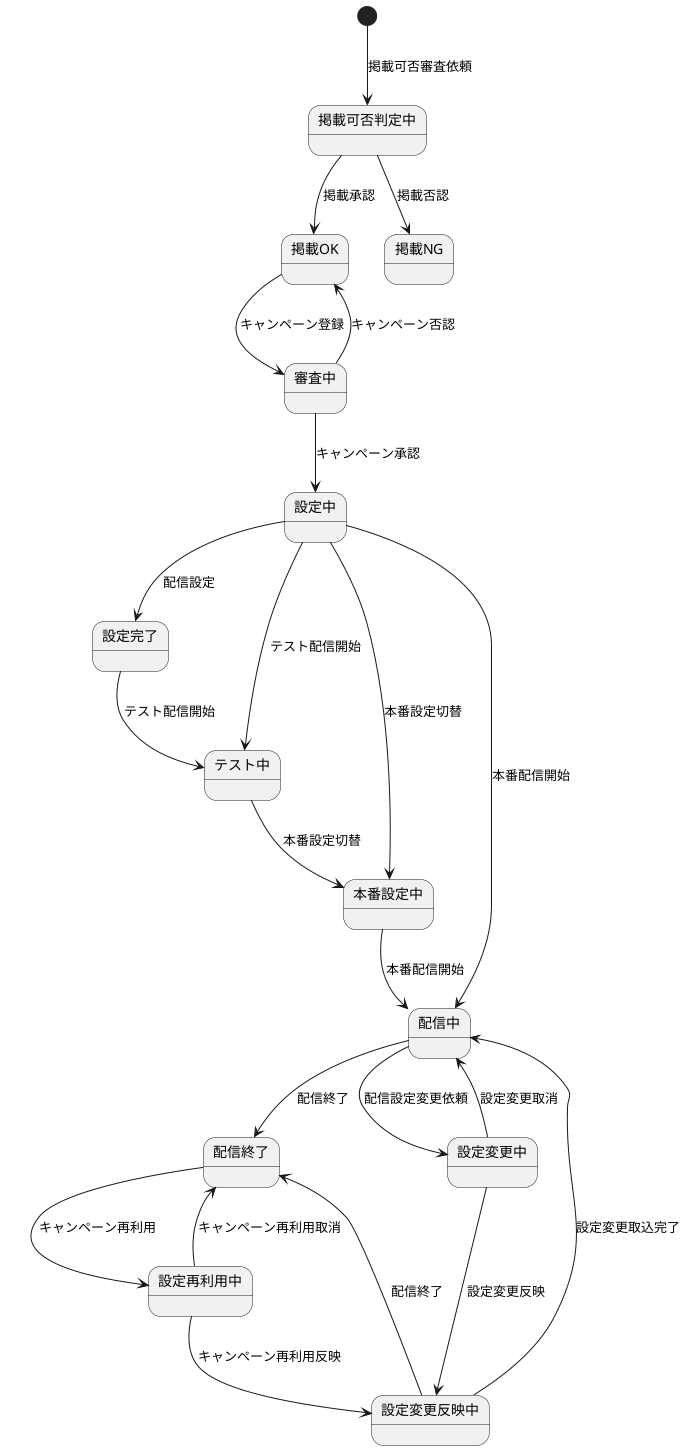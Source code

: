 @startuml

[*]            --> 掲載可否判定中 : 掲載可否審査依頼
掲載可否判定中 --> 掲載OK     	  : 掲載承認
掲載可否判定中 --> 掲載NG     	  : 掲載否認
掲載OK         --> 審査中     	  : キャンペーン登録
審査中         --> 設定中         : キャンペーン承認
審査中         --> 掲載OK     	  : キャンペーン否認
設定中         --> 設定完了	  : 配信設定
設定中         --> テスト中	  : テスト配信開始
設定中         --> 本番設定中	  : 本番設定切替
設定中         --> 配信中	  : 本番配信開始
設定完了       --> テスト中       : テスト配信開始
テスト中       --> 本番設定中     : 本番設定切替
本番設定中     --> 配信中         : 本番配信開始
配信中 	       --> 配信終了   	  : 配信終了
配信中 	       --> 設定変更中	  : 配信設定変更依頼
設定変更中     --> 設定変更反映中 : 設定変更反映
設定変更中     --> 配信中         : 設定変更取消
設定変更反映中 --> 配信中         : 設定変更取込完了
設定変更反映中 --> 配信終了       : 配信終了
配信終了       --> 設定再利用中   : キャンペーン再利用
設定再利用中   --> 設定変更反映中 : キャンペーン再利用反映
設定再利用中   --> 配信終了       : キャンペーン再利用取消

@enduml
